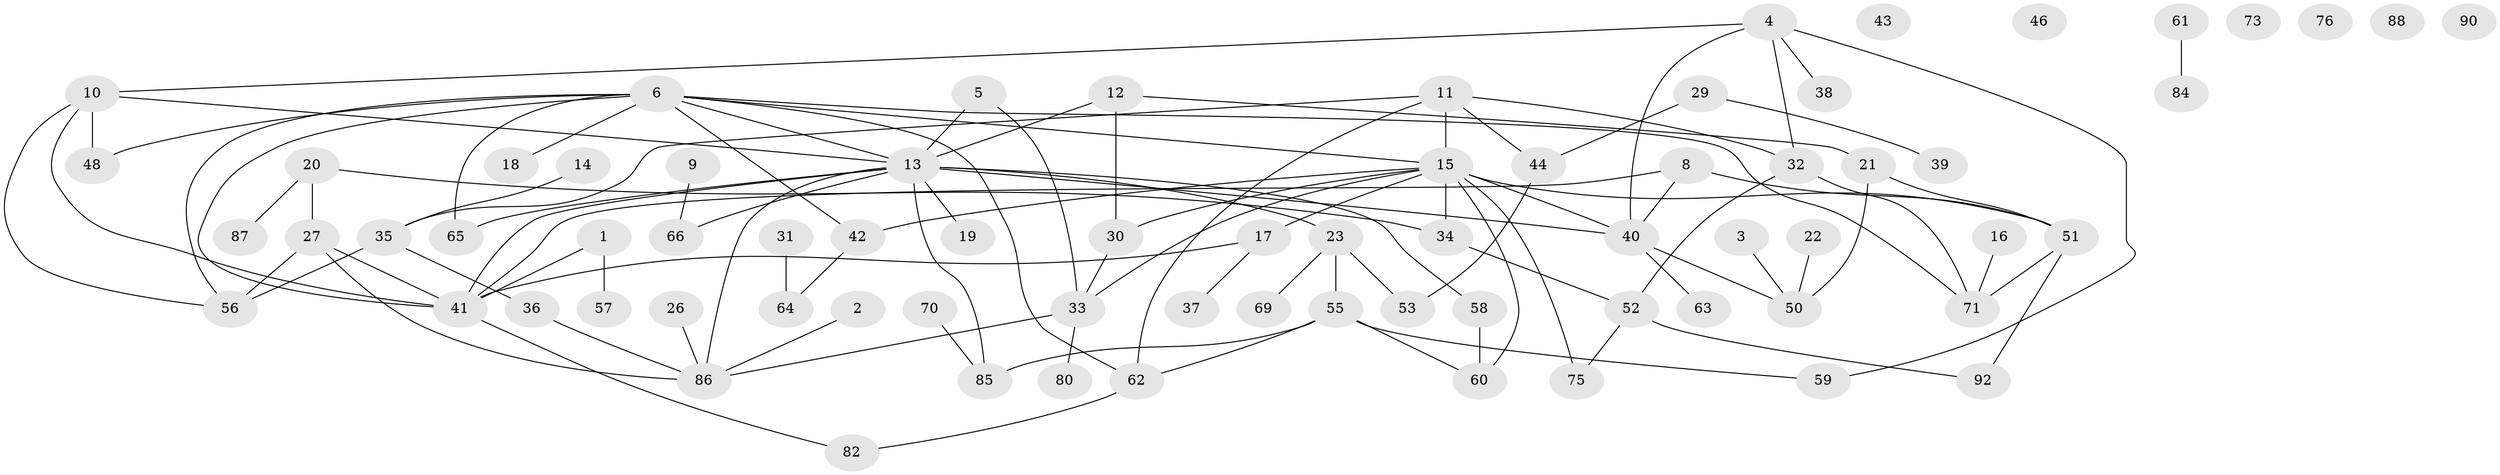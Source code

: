 // original degree distribution, {2: 0.23809523809523808, 1: 0.22857142857142856, 4: 0.19047619047619047, 8: 0.009523809523809525, 3: 0.2, 7: 0.01904761904761905, 6: 0.02857142857142857, 5: 0.02857142857142857, 0: 0.05714285714285714}
// Generated by graph-tools (version 1.1) at 2025/16/03/04/25 18:16:30]
// undirected, 73 vertices, 101 edges
graph export_dot {
graph [start="1"]
  node [color=gray90,style=filled];
  1;
  2;
  3;
  4 [super="+7+81"];
  5;
  6 [super="+68+24"];
  8 [super="+97"];
  9;
  10 [super="+89"];
  11 [super="+105"];
  12;
  13 [super="+25+72+93"];
  14;
  15 [super="+67"];
  16 [super="+102"];
  17;
  18;
  19;
  20;
  21 [super="+49"];
  22;
  23;
  26;
  27;
  29;
  30 [super="+79"];
  31;
  32;
  33;
  34;
  35 [super="+78+96"];
  36;
  37;
  38;
  39;
  40 [super="+54"];
  41 [super="+45+47"];
  42;
  43;
  44;
  46;
  48;
  50;
  51;
  52;
  53;
  55 [super="+77"];
  56;
  57;
  58;
  59;
  60;
  61;
  62;
  63;
  64;
  65;
  66;
  69;
  70;
  71 [super="+83"];
  73;
  75;
  76;
  80 [super="+98"];
  82;
  84;
  85 [super="+101"];
  86 [super="+104+99"];
  87;
  88;
  90;
  92;
  1 -- 57;
  1 -- 41;
  2 -- 86;
  3 -- 50;
  4 -- 32;
  4 -- 10;
  4 -- 40;
  4 -- 59;
  4 -- 38;
  5 -- 13;
  5 -- 33;
  6 -- 48;
  6 -- 62;
  6 -- 71;
  6 -- 65;
  6 -- 18;
  6 -- 42;
  6 -- 41;
  6 -- 56;
  6 -- 15;
  6 -- 13;
  8 -- 41;
  8 -- 51;
  8 -- 40;
  9 -- 66;
  10 -- 13;
  10 -- 48;
  10 -- 56;
  10 -- 41;
  11 -- 32;
  11 -- 44;
  11 -- 62;
  11 -- 35;
  11 -- 15;
  12 -- 13;
  12 -- 21;
  12 -- 30;
  13 -- 66;
  13 -- 19;
  13 -- 85;
  13 -- 23;
  13 -- 58;
  13 -- 41;
  13 -- 65;
  13 -- 86;
  13 -- 40;
  14 -- 35;
  15 -- 42;
  15 -- 60;
  15 -- 33;
  15 -- 34 [weight=2];
  15 -- 40;
  15 -- 75 [weight=2];
  15 -- 17;
  15 -- 51;
  15 -- 30;
  16 -- 71;
  17 -- 37;
  17 -- 41 [weight=2];
  20 -- 27;
  20 -- 34;
  20 -- 87;
  21 -- 50;
  21 -- 51;
  22 -- 50;
  23 -- 53;
  23 -- 69;
  23 -- 55;
  26 -- 86;
  27 -- 41;
  27 -- 56;
  27 -- 86;
  29 -- 39;
  29 -- 44;
  30 -- 33;
  31 -- 64;
  32 -- 52;
  32 -- 71;
  33 -- 80;
  33 -- 86;
  34 -- 52;
  35 -- 36;
  35 -- 56;
  36 -- 86;
  40 -- 50;
  40 -- 63;
  41 -- 82;
  42 -- 64;
  44 -- 53;
  51 -- 92;
  51 -- 71;
  52 -- 75;
  52 -- 92;
  55 -- 62;
  55 -- 85;
  55 -- 59;
  55 -- 60;
  58 -- 60;
  61 -- 84;
  62 -- 82;
  70 -- 85;
}
